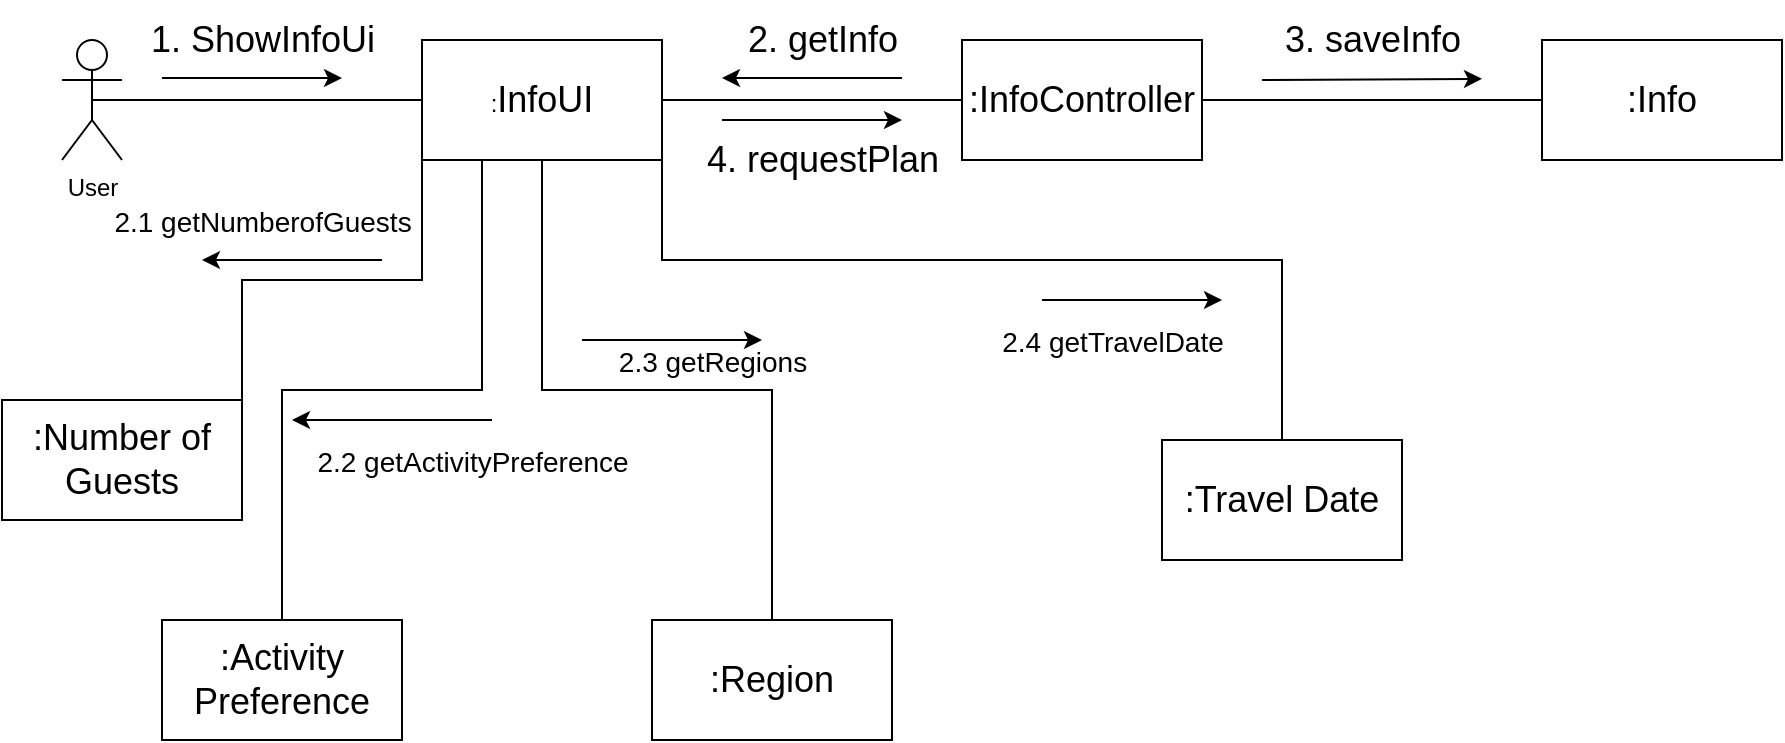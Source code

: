<mxfile version="20.8.20" type="device" pages="7"><diagram name="Info" id="uCBYTH29GcvUTVMzG5Lf"><mxGraphModel dx="1050" dy="523" grid="1" gridSize="10" guides="1" tooltips="1" connect="1" arrows="0" fold="1" page="1" pageScale="1" pageWidth="1400" pageHeight="850" math="0" shadow="0"><root><mxCell id="DSwkLekBtmDuBfRgSqSZ-0"/><mxCell id="DSwkLekBtmDuBfRgSqSZ-1" parent="DSwkLekBtmDuBfRgSqSZ-0"/><mxCell id="z_YpHuVWiAIRw9Fc7ZFM-0" style="edgeStyle=orthogonalEdgeStyle;rounded=0;orthogonalLoop=1;jettySize=auto;html=1;exitX=0.5;exitY=0.5;exitDx=0;exitDy=0;exitPerimeter=0;endArrow=none;endFill=0;entryX=0;entryY=0.5;entryDx=0;entryDy=0;" edge="1" parent="DSwkLekBtmDuBfRgSqSZ-1" source="z_YpHuVWiAIRw9Fc7ZFM-1" target="z_YpHuVWiAIRw9Fc7ZFM-7"><mxGeometry relative="1" as="geometry"><mxPoint x="200" y="130" as="targetPoint"/></mxGeometry></mxCell><mxCell id="z_YpHuVWiAIRw9Fc7ZFM-1" value="User" style="shape=umlActor;verticalLabelPosition=bottom;verticalAlign=top;html=1;outlineConnect=0;" vertex="1" parent="DSwkLekBtmDuBfRgSqSZ-1"><mxGeometry x="70" y="100" width="30" height="60" as="geometry"/></mxCell><mxCell id="z_YpHuVWiAIRw9Fc7ZFM-2" value="" style="edgeStyle=orthogonalEdgeStyle;rounded=0;orthogonalLoop=1;jettySize=auto;html=1;fontSize=18;endArrow=none;endFill=0;" edge="1" parent="DSwkLekBtmDuBfRgSqSZ-1" source="z_YpHuVWiAIRw9Fc7ZFM-7" target="z_YpHuVWiAIRw9Fc7ZFM-11"><mxGeometry relative="1" as="geometry"/></mxCell><mxCell id="z_YpHuVWiAIRw9Fc7ZFM-3" value="" style="edgeStyle=orthogonalEdgeStyle;rounded=0;orthogonalLoop=1;jettySize=auto;html=1;fontSize=18;endArrow=none;endFill=0;" edge="1" parent="DSwkLekBtmDuBfRgSqSZ-1" source="z_YpHuVWiAIRw9Fc7ZFM-7" target="z_YpHuVWiAIRw9Fc7ZFM-12"><mxGeometry relative="1" as="geometry"/></mxCell><mxCell id="z_YpHuVWiAIRw9Fc7ZFM-4" style="edgeStyle=orthogonalEdgeStyle;rounded=0;orthogonalLoop=1;jettySize=auto;html=1;exitX=0;exitY=1;exitDx=0;exitDy=0;entryX=1;entryY=0;entryDx=0;entryDy=0;fontSize=18;endArrow=none;endFill=0;" edge="1" parent="DSwkLekBtmDuBfRgSqSZ-1" source="z_YpHuVWiAIRw9Fc7ZFM-7" target="z_YpHuVWiAIRw9Fc7ZFM-17"><mxGeometry relative="1" as="geometry"/></mxCell><mxCell id="z_YpHuVWiAIRw9Fc7ZFM-5" style="edgeStyle=orthogonalEdgeStyle;rounded=0;orthogonalLoop=1;jettySize=auto;html=1;exitX=0.25;exitY=1;exitDx=0;exitDy=0;fontSize=18;endArrow=none;endFill=0;entryX=0.5;entryY=0;entryDx=0;entryDy=0;" edge="1" parent="DSwkLekBtmDuBfRgSqSZ-1" source="z_YpHuVWiAIRw9Fc7ZFM-7" target="z_YpHuVWiAIRw9Fc7ZFM-16"><mxGeometry relative="1" as="geometry"><mxPoint x="170" y="360" as="targetPoint"/></mxGeometry></mxCell><mxCell id="z_YpHuVWiAIRw9Fc7ZFM-6" style="edgeStyle=orthogonalEdgeStyle;rounded=0;orthogonalLoop=1;jettySize=auto;html=1;exitX=1;exitY=1;exitDx=0;exitDy=0;fontSize=18;endArrow=none;endFill=0;" edge="1" parent="DSwkLekBtmDuBfRgSqSZ-1" source="z_YpHuVWiAIRw9Fc7ZFM-7" target="z_YpHuVWiAIRw9Fc7ZFM-14"><mxGeometry relative="1" as="geometry"><Array as="points"><mxPoint x="370" y="210"/><mxPoint x="680" y="210"/></Array></mxGeometry></mxCell><mxCell id="z_YpHuVWiAIRw9Fc7ZFM-7" value=":&lt;font style=&quot;font-size: 18px;&quot;&gt;InfoUI&lt;/font&gt;" style="rounded=0;whiteSpace=wrap;html=1;" vertex="1" parent="DSwkLekBtmDuBfRgSqSZ-1"><mxGeometry x="250" y="100" width="120" height="60" as="geometry"/></mxCell><mxCell id="z_YpHuVWiAIRw9Fc7ZFM-8" value="1. ShowInfoUi&lt;br&gt;" style="text;html=1;align=center;verticalAlign=middle;resizable=0;points=[];autosize=1;strokeColor=none;fillColor=none;fontSize=18;" vertex="1" parent="DSwkLekBtmDuBfRgSqSZ-1"><mxGeometry x="100" y="80" width="140" height="40" as="geometry"/></mxCell><mxCell id="z_YpHuVWiAIRw9Fc7ZFM-9" value="" style="endArrow=classic;html=1;rounded=0;fontSize=18;" edge="1" parent="DSwkLekBtmDuBfRgSqSZ-1"><mxGeometry width="50" height="50" relative="1" as="geometry"><mxPoint x="120" y="119" as="sourcePoint"/><mxPoint x="210" y="119" as="targetPoint"/></mxGeometry></mxCell><mxCell id="z_YpHuVWiAIRw9Fc7ZFM-10" value="" style="edgeStyle=orthogonalEdgeStyle;rounded=0;orthogonalLoop=1;jettySize=auto;html=1;fontSize=18;endArrow=none;endFill=0;" edge="1" parent="DSwkLekBtmDuBfRgSqSZ-1" source="z_YpHuVWiAIRw9Fc7ZFM-11" target="z_YpHuVWiAIRw9Fc7ZFM-15"><mxGeometry relative="1" as="geometry"/></mxCell><mxCell id="z_YpHuVWiAIRw9Fc7ZFM-11" value="&lt;font style=&quot;font-size: 18px;&quot;&gt;:InfoController&lt;/font&gt;" style="whiteSpace=wrap;html=1;rounded=0;" vertex="1" parent="DSwkLekBtmDuBfRgSqSZ-1"><mxGeometry x="520" y="100" width="120" height="60" as="geometry"/></mxCell><mxCell id="z_YpHuVWiAIRw9Fc7ZFM-12" value="&lt;font style=&quot;font-size: 18px;&quot;&gt;:Region&lt;/font&gt;" style="whiteSpace=wrap;html=1;rounded=0;" vertex="1" parent="DSwkLekBtmDuBfRgSqSZ-1"><mxGeometry x="365" y="390" width="120" height="60" as="geometry"/></mxCell><mxCell id="z_YpHuVWiAIRw9Fc7ZFM-13" value="3. saveInfo" style="text;html=1;align=center;verticalAlign=middle;resizable=0;points=[];autosize=1;strokeColor=none;fillColor=none;fontSize=18;" vertex="1" parent="DSwkLekBtmDuBfRgSqSZ-1"><mxGeometry x="670" y="80" width="110" height="40" as="geometry"/></mxCell><mxCell id="z_YpHuVWiAIRw9Fc7ZFM-14" value=":Travel Date" style="rounded=0;whiteSpace=wrap;html=1;fontSize=18;" vertex="1" parent="DSwkLekBtmDuBfRgSqSZ-1"><mxGeometry x="620" y="300" width="120" height="60" as="geometry"/></mxCell><mxCell id="z_YpHuVWiAIRw9Fc7ZFM-15" value=":Info" style="rounded=0;whiteSpace=wrap;html=1;fontSize=18;" vertex="1" parent="DSwkLekBtmDuBfRgSqSZ-1"><mxGeometry x="810" y="100" width="120" height="60" as="geometry"/></mxCell><mxCell id="z_YpHuVWiAIRw9Fc7ZFM-16" value=":Activity Preference" style="rounded=0;whiteSpace=wrap;html=1;fontSize=18;" vertex="1" parent="DSwkLekBtmDuBfRgSqSZ-1"><mxGeometry x="120" y="390" width="120" height="60" as="geometry"/></mxCell><mxCell id="z_YpHuVWiAIRw9Fc7ZFM-17" value=":Number of Guests" style="rounded=0;whiteSpace=wrap;html=1;fontSize=18;" vertex="1" parent="DSwkLekBtmDuBfRgSqSZ-1"><mxGeometry x="40" y="280" width="120" height="60" as="geometry"/></mxCell><mxCell id="z_YpHuVWiAIRw9Fc7ZFM-18" value="" style="endArrow=none;html=1;rounded=0;fontSize=18;endFill=0;startArrow=classic;startFill=1;" edge="1" parent="DSwkLekBtmDuBfRgSqSZ-1"><mxGeometry width="50" height="50" relative="1" as="geometry"><mxPoint x="140" y="210" as="sourcePoint"/><mxPoint x="230" y="210" as="targetPoint"/></mxGeometry></mxCell><mxCell id="z_YpHuVWiAIRw9Fc7ZFM-19" value="&lt;font style=&quot;font-size: 14px;&quot;&gt;2.1 getNumberofGuests&lt;/font&gt;" style="text;html=1;align=center;verticalAlign=middle;resizable=0;points=[];autosize=1;strokeColor=none;fillColor=none;fontSize=18;" vertex="1" parent="DSwkLekBtmDuBfRgSqSZ-1"><mxGeometry x="85" y="170" width="170" height="40" as="geometry"/></mxCell><mxCell id="z_YpHuVWiAIRw9Fc7ZFM-20" value="&lt;font style=&quot;font-size: 14px;&quot;&gt;2.2 getActivityPreference&lt;/font&gt;" style="text;html=1;align=center;verticalAlign=middle;resizable=0;points=[];autosize=1;strokeColor=none;fillColor=none;fontSize=18;" vertex="1" parent="DSwkLekBtmDuBfRgSqSZ-1"><mxGeometry x="185" y="290" width="180" height="40" as="geometry"/></mxCell><mxCell id="z_YpHuVWiAIRw9Fc7ZFM-21" value="&lt;font style=&quot;font-size: 14px;&quot;&gt;2.3 getRegions&lt;/font&gt;" style="text;html=1;align=center;verticalAlign=middle;resizable=0;points=[];autosize=1;strokeColor=none;fillColor=none;fontSize=18;" vertex="1" parent="DSwkLekBtmDuBfRgSqSZ-1"><mxGeometry x="335" y="240" width="120" height="40" as="geometry"/></mxCell><mxCell id="z_YpHuVWiAIRw9Fc7ZFM-22" value="" style="endArrow=classic;html=1;rounded=0;fontSize=18;" edge="1" parent="DSwkLekBtmDuBfRgSqSZ-1"><mxGeometry width="50" height="50" relative="1" as="geometry"><mxPoint x="330" y="250" as="sourcePoint"/><mxPoint x="420" y="250" as="targetPoint"/></mxGeometry></mxCell><mxCell id="z_YpHuVWiAIRw9Fc7ZFM-23" value="" style="endArrow=classic;html=1;rounded=0;fontSize=18;" edge="1" parent="DSwkLekBtmDuBfRgSqSZ-1"><mxGeometry width="50" height="50" relative="1" as="geometry"><mxPoint x="285" y="290" as="sourcePoint"/><mxPoint x="185" y="290" as="targetPoint"/></mxGeometry></mxCell><mxCell id="z_YpHuVWiAIRw9Fc7ZFM-24" value="&lt;font style=&quot;font-size: 18px;&quot;&gt;2. getInfo&lt;/font&gt;" style="text;html=1;align=center;verticalAlign=middle;resizable=0;points=[];autosize=1;strokeColor=none;fillColor=none;fontSize=18;" vertex="1" parent="DSwkLekBtmDuBfRgSqSZ-1"><mxGeometry x="400" y="80" width="100" height="40" as="geometry"/></mxCell><mxCell id="z_YpHuVWiAIRw9Fc7ZFM-25" value="" style="endArrow=classic;html=1;rounded=0;fontSize=18;" edge="1" parent="DSwkLekBtmDuBfRgSqSZ-1"><mxGeometry width="50" height="50" relative="1" as="geometry"><mxPoint x="670" y="120" as="sourcePoint"/><mxPoint x="780" y="119.43" as="targetPoint"/></mxGeometry></mxCell><mxCell id="z_YpHuVWiAIRw9Fc7ZFM-26" value="&lt;font style=&quot;font-size: 14px;&quot;&gt;2.4 getTravelDate&lt;/font&gt;" style="text;html=1;align=center;verticalAlign=middle;resizable=0;points=[];autosize=1;strokeColor=none;fillColor=none;fontSize=18;" vertex="1" parent="DSwkLekBtmDuBfRgSqSZ-1"><mxGeometry x="530" y="230" width="130" height="40" as="geometry"/></mxCell><mxCell id="z_YpHuVWiAIRw9Fc7ZFM-27" value="" style="endArrow=classic;html=1;rounded=0;fontSize=18;" edge="1" parent="DSwkLekBtmDuBfRgSqSZ-1"><mxGeometry width="50" height="50" relative="1" as="geometry"><mxPoint x="560" y="230" as="sourcePoint"/><mxPoint x="650" y="230" as="targetPoint"/></mxGeometry></mxCell><mxCell id="z_YpHuVWiAIRw9Fc7ZFM-28" value="" style="endArrow=none;html=1;rounded=0;fontSize=18;endFill=0;startArrow=classic;startFill=1;" edge="1" parent="DSwkLekBtmDuBfRgSqSZ-1"><mxGeometry width="50" height="50" relative="1" as="geometry"><mxPoint x="400" y="119" as="sourcePoint"/><mxPoint x="490" y="119" as="targetPoint"/></mxGeometry></mxCell><mxCell id="z_YpHuVWiAIRw9Fc7ZFM-29" value="4. requestPlan" style="text;html=1;align=center;verticalAlign=middle;resizable=0;points=[];autosize=1;strokeColor=none;fillColor=none;fontSize=18;" vertex="1" parent="DSwkLekBtmDuBfRgSqSZ-1"><mxGeometry x="380" y="140" width="140" height="40" as="geometry"/></mxCell><mxCell id="z_YpHuVWiAIRw9Fc7ZFM-30" value="" style="endArrow=classic;html=1;rounded=0;fontSize=18;" edge="1" parent="DSwkLekBtmDuBfRgSqSZ-1"><mxGeometry width="50" height="50" relative="1" as="geometry"><mxPoint x="400" y="140" as="sourcePoint"/><mxPoint x="490" y="140" as="targetPoint"/></mxGeometry></mxCell></root></mxGraphModel></diagram><diagram name="Explore" id="lyBbHVN3wWI-h6m-aMDo"><mxGraphModel dx="1050" dy="1373" grid="1" gridSize="10" guides="1" tooltips="1" connect="1" arrows="0" fold="1" page="1" pageScale="1" pageWidth="1400" pageHeight="850" math="0" shadow="0"><root><mxCell id="YVSXf_tijS3dVxtD0yeE-0"/><mxCell id="YVSXf_tijS3dVxtD0yeE-1" parent="YVSXf_tijS3dVxtD0yeE-0"/><mxCell id="YVSXf_tijS3dVxtD0yeE-2" style="edgeStyle=orthogonalEdgeStyle;rounded=0;orthogonalLoop=1;jettySize=auto;html=1;exitX=0.5;exitY=0.5;exitDx=0;exitDy=0;exitPerimeter=0;endArrow=none;endFill=0;entryX=0;entryY=0.5;entryDx=0;entryDy=0;" parent="YVSXf_tijS3dVxtD0yeE-1" source="YVSXf_tijS3dVxtD0yeE-3" target="YVSXf_tijS3dVxtD0yeE-9" edge="1"><mxGeometry relative="1" as="geometry"><mxPoint x="200" y="130" as="targetPoint"/></mxGeometry></mxCell><mxCell id="YVSXf_tijS3dVxtD0yeE-3" value="User" style="shape=umlActor;verticalLabelPosition=bottom;verticalAlign=top;html=1;outlineConnect=0;" parent="YVSXf_tijS3dVxtD0yeE-1" vertex="1"><mxGeometry x="40" y="100" width="30" height="60" as="geometry"/></mxCell><mxCell id="YVSXf_tijS3dVxtD0yeE-4" value="" style="edgeStyle=orthogonalEdgeStyle;rounded=0;orthogonalLoop=1;jettySize=auto;html=1;fontSize=18;endArrow=none;endFill=0;" parent="YVSXf_tijS3dVxtD0yeE-1" source="YVSXf_tijS3dVxtD0yeE-9" target="YVSXf_tijS3dVxtD0yeE-13" edge="1"><mxGeometry relative="1" as="geometry"/></mxCell><mxCell id="YVSXf_tijS3dVxtD0yeE-9" value=":&lt;span style=&quot;font-size: 18px;&quot;&gt;ExploreUI&lt;/span&gt;" style="rounded=0;whiteSpace=wrap;html=1;" parent="YVSXf_tijS3dVxtD0yeE-1" vertex="1"><mxGeometry x="290" y="100" width="120" height="60" as="geometry"/></mxCell><mxCell id="YVSXf_tijS3dVxtD0yeE-10" value="1. showExploreUI&lt;br&gt;3. showTourEvents&lt;br&gt;4.1 showAddTourEvent&lt;br&gt;4.2 showRemoveTourEvent&lt;br&gt;5. showConflict&lt;br&gt;5.1 showResolveConflict" style="text;html=1;align=left;verticalAlign=middle;resizable=0;points=[];autosize=1;strokeColor=none;fillColor=none;fontSize=18;" parent="YVSXf_tijS3dVxtD0yeE-1" vertex="1"><mxGeometry x="80" y="-30" width="240" height="140" as="geometry"/></mxCell><mxCell id="YVSXf_tijS3dVxtD0yeE-11" value="" style="endArrow=classic;html=1;rounded=0;fontSize=18;" parent="YVSXf_tijS3dVxtD0yeE-1" edge="1"><mxGeometry width="50" height="50" relative="1" as="geometry"><mxPoint x="120" y="119" as="sourcePoint"/><mxPoint x="240" y="119" as="targetPoint"/></mxGeometry></mxCell><mxCell id="0QFR1KGuMWfKr3JniqEL-2" style="edgeStyle=orthogonalEdgeStyle;rounded=0;orthogonalLoop=1;jettySize=auto;html=1;exitX=0.5;exitY=1;exitDx=0;exitDy=0;entryX=0.5;entryY=0;entryDx=0;entryDy=0;fontSize=18;startArrow=none;startFill=0;endArrow=none;endFill=0;" parent="YVSXf_tijS3dVxtD0yeE-1" source="YVSXf_tijS3dVxtD0yeE-13" target="YVSXf_tijS3dVxtD0yeE-20" edge="1"><mxGeometry relative="1" as="geometry"/></mxCell><mxCell id="vzMZaEP7K0VZYgqlsT4w-1" style="edgeStyle=orthogonalEdgeStyle;rounded=0;orthogonalLoop=1;jettySize=auto;html=1;exitX=1;exitY=0.5;exitDx=0;exitDy=0;entryX=0;entryY=0.5;entryDx=0;entryDy=0;fontSize=18;startArrow=none;startFill=0;endArrow=none;endFill=0;" parent="YVSXf_tijS3dVxtD0yeE-1" source="YVSXf_tijS3dVxtD0yeE-13" target="vzMZaEP7K0VZYgqlsT4w-0" edge="1"><mxGeometry relative="1" as="geometry"/></mxCell><mxCell id="YVSXf_tijS3dVxtD0yeE-13" value="&lt;font style=&quot;font-size: 18px;&quot;&gt;:PlanController&lt;/font&gt;" style="whiteSpace=wrap;html=1;rounded=0;" parent="YVSXf_tijS3dVxtD0yeE-1" vertex="1"><mxGeometry x="590" y="100" width="120" height="60" as="geometry"/></mxCell><mxCell id="YVSXf_tijS3dVxtD0yeE-15" value="2. getTourEvents&lt;br&gt;4.1.1 addTourEvent&lt;br&gt;4.2.1 removeTourEvent&lt;br&gt;6. resolveConflict" style="text;html=1;align=left;verticalAlign=middle;resizable=0;points=[];autosize=1;strokeColor=none;fillColor=none;fontSize=18;" parent="YVSXf_tijS3dVxtD0yeE-1" vertex="1"><mxGeometry x="420" y="10" width="210" height="100" as="geometry"/></mxCell><mxCell id="YVSXf_tijS3dVxtD0yeE-16" value="" style="endArrow=classic;html=1;rounded=0;fontSize=18;" parent="YVSXf_tijS3dVxtD0yeE-1" edge="1"><mxGeometry width="50" height="50" relative="1" as="geometry"><mxPoint x="430" y="119.31" as="sourcePoint"/><mxPoint x="550" y="120" as="targetPoint"/></mxGeometry></mxCell><mxCell id="YVSXf_tijS3dVxtD0yeE-20" value=":Plan" style="rounded=0;whiteSpace=wrap;html=1;fontSize=18;" parent="YVSXf_tijS3dVxtD0yeE-1" vertex="1"><mxGeometry x="590" y="310" width="120" height="60" as="geometry"/></mxCell><mxCell id="0QFR1KGuMWfKr3JniqEL-3" value="" style="endArrow=classic;html=1;rounded=0;fontSize=18;" parent="YVSXf_tijS3dVxtD0yeE-1" edge="1"><mxGeometry width="50" height="50" relative="1" as="geometry"><mxPoint x="630" y="180" as="sourcePoint"/><mxPoint x="630" y="290" as="targetPoint"/></mxGeometry></mxCell><mxCell id="0QFR1KGuMWfKr3JniqEL-4" value="2.1 getCurrentPlan" style="text;html=1;align=center;verticalAlign=middle;resizable=0;points=[];autosize=1;strokeColor=none;fillColor=none;fontSize=18;" parent="YVSXf_tijS3dVxtD0yeE-1" vertex="1"><mxGeometry x="440" y="200" width="170" height="40" as="geometry"/></mxCell><mxCell id="vzMZaEP7K0VZYgqlsT4w-0" value="&lt;font style=&quot;font-size: 18px;&quot;&gt;:RoutePlanner&lt;/font&gt;" style="whiteSpace=wrap;html=1;rounded=0;" parent="YVSXf_tijS3dVxtD0yeE-1" vertex="1"><mxGeometry x="930" y="100" width="120" height="60" as="geometry"/></mxCell><mxCell id="vzMZaEP7K0VZYgqlsT4w-2" value="" style="endArrow=classic;html=1;rounded=0;fontSize=18;" parent="YVSXf_tijS3dVxtD0yeE-1" edge="1"><mxGeometry width="50" height="50" relative="1" as="geometry"><mxPoint x="760" y="120" as="sourcePoint"/><mxPoint x="880" y="120.69" as="targetPoint"/></mxGeometry></mxCell><mxCell id="vzMZaEP7K0VZYgqlsT4w-3" value="&lt;span style=&quot;color: rgb(0, 0, 0); font-family: Helvetica; font-size: 18px; font-style: normal; font-variant-ligatures: normal; font-variant-caps: normal; font-weight: 400; letter-spacing: normal; orphans: 2; text-align: left; text-indent: 0px; text-transform: none; widows: 2; word-spacing: 0px; -webkit-text-stroke-width: 0px; background-color: rgb(251, 251, 251); text-decoration-thickness: initial; text-decoration-style: initial; text-decoration-color: initial; float: none; display: inline !important;&quot;&gt;7. updatePlan&lt;/span&gt;" style="text;whiteSpace=wrap;html=1;fontSize=18;" parent="YVSXf_tijS3dVxtD0yeE-1" vertex="1"><mxGeometry x="760" y="80" width="140" height="50" as="geometry"/></mxCell></root></mxGraphModel></diagram><diagram name="Modify" id="Vdd4QKKgaAYmy2cCQx3t"><mxGraphModel dx="1050" dy="1373" grid="1" gridSize="10" guides="1" tooltips="1" connect="1" arrows="0" fold="1" page="1" pageScale="1" pageWidth="1400" pageHeight="850" math="0" shadow="0"><root><mxCell id="NrPXN_iK3vFnUbMWw7zM-0"/><mxCell id="NrPXN_iK3vFnUbMWw7zM-1" parent="NrPXN_iK3vFnUbMWw7zM-0"/><mxCell id="NrPXN_iK3vFnUbMWw7zM-2" style="edgeStyle=orthogonalEdgeStyle;rounded=0;orthogonalLoop=1;jettySize=auto;html=1;exitX=0.5;exitY=0.5;exitDx=0;exitDy=0;exitPerimeter=0;endArrow=none;endFill=0;entryX=0;entryY=0.5;entryDx=0;entryDy=0;" parent="NrPXN_iK3vFnUbMWw7zM-1" source="NrPXN_iK3vFnUbMWw7zM-3" target="NrPXN_iK3vFnUbMWw7zM-5" edge="1"><mxGeometry relative="1" as="geometry"><mxPoint x="200" y="130" as="targetPoint"/></mxGeometry></mxCell><mxCell id="NrPXN_iK3vFnUbMWw7zM-3" value="User" style="shape=umlActor;verticalLabelPosition=bottom;verticalAlign=top;html=1;outlineConnect=0;" parent="NrPXN_iK3vFnUbMWw7zM-1" vertex="1"><mxGeometry x="40" y="100" width="30" height="60" as="geometry"/></mxCell><mxCell id="NrPXN_iK3vFnUbMWw7zM-4" value="" style="edgeStyle=orthogonalEdgeStyle;rounded=0;orthogonalLoop=1;jettySize=auto;html=1;fontSize=18;endArrow=none;endFill=0;" parent="NrPXN_iK3vFnUbMWw7zM-1" source="NrPXN_iK3vFnUbMWw7zM-5" target="NrPXN_iK3vFnUbMWw7zM-9" edge="1"><mxGeometry relative="1" as="geometry"/></mxCell><mxCell id="NrPXN_iK3vFnUbMWw7zM-5" value=":&lt;span style=&quot;font-size: 18px;&quot;&gt;EditRegionUI&lt;/span&gt;" style="rounded=0;whiteSpace=wrap;html=1;" parent="NrPXN_iK3vFnUbMWw7zM-1" vertex="1"><mxGeometry x="290" y="100" width="120" height="60" as="geometry"/></mxCell><mxCell id="NrPXN_iK3vFnUbMWw7zM-6" value="1. showEditRegionUI&lt;br&gt;3.1 showAddRegion&lt;br&gt;3.2 showRemoveRegion&lt;br&gt;4. showConflict&lt;br&gt;4.1 showResolveConflict" style="text;html=1;align=left;verticalAlign=middle;resizable=0;points=[];autosize=1;strokeColor=none;fillColor=none;fontSize=18;" parent="NrPXN_iK3vFnUbMWw7zM-1" vertex="1"><mxGeometry x="90" y="-10" width="220" height="120" as="geometry"/></mxCell><mxCell id="NrPXN_iK3vFnUbMWw7zM-7" value="" style="endArrow=classic;html=1;rounded=0;fontSize=18;" parent="NrPXN_iK3vFnUbMWw7zM-1" edge="1"><mxGeometry width="50" height="50" relative="1" as="geometry"><mxPoint x="120" y="119" as="sourcePoint"/><mxPoint x="240" y="119" as="targetPoint"/></mxGeometry></mxCell><mxCell id="NrPXN_iK3vFnUbMWw7zM-8" style="edgeStyle=orthogonalEdgeStyle;rounded=0;orthogonalLoop=1;jettySize=auto;html=1;exitX=0.5;exitY=1;exitDx=0;exitDy=0;entryX=0.5;entryY=0;entryDx=0;entryDy=0;fontSize=18;startArrow=none;startFill=0;endArrow=none;endFill=0;" parent="NrPXN_iK3vFnUbMWw7zM-1" source="NrPXN_iK3vFnUbMWw7zM-9" target="NrPXN_iK3vFnUbMWw7zM-12" edge="1"><mxGeometry relative="1" as="geometry"/></mxCell><mxCell id="d9i0yQBmjXyPh_nGK4bx-2" style="edgeStyle=orthogonalEdgeStyle;rounded=0;orthogonalLoop=1;jettySize=auto;html=1;exitX=1;exitY=0.5;exitDx=0;exitDy=0;entryX=0;entryY=0.5;entryDx=0;entryDy=0;fontSize=18;startArrow=none;startFill=0;endArrow=none;endFill=0;" parent="NrPXN_iK3vFnUbMWw7zM-1" source="NrPXN_iK3vFnUbMWw7zM-9" target="d9i0yQBmjXyPh_nGK4bx-1" edge="1"><mxGeometry relative="1" as="geometry"/></mxCell><mxCell id="NrPXN_iK3vFnUbMWw7zM-9" value="&lt;font style=&quot;font-size: 18px;&quot;&gt;:PlanController&lt;/font&gt;" style="whiteSpace=wrap;html=1;rounded=0;" parent="NrPXN_iK3vFnUbMWw7zM-1" vertex="1"><mxGeometry x="590" y="100" width="120" height="60" as="geometry"/></mxCell><mxCell id="NrPXN_iK3vFnUbMWw7zM-10" value="2. getCurrentRegions&lt;br&gt;3.1.1 addRegion&lt;br&gt;3.2.1 removeRegion&lt;br&gt;5. resolveConflict&lt;br&gt;" style="text;html=1;align=left;verticalAlign=middle;resizable=0;points=[];autosize=1;strokeColor=none;fillColor=none;fontSize=18;" parent="NrPXN_iK3vFnUbMWw7zM-1" vertex="1"><mxGeometry x="420" y="10" width="190" height="100" as="geometry"/></mxCell><mxCell id="NrPXN_iK3vFnUbMWw7zM-11" value="" style="endArrow=classic;html=1;rounded=0;fontSize=18;" parent="NrPXN_iK3vFnUbMWw7zM-1" edge="1"><mxGeometry width="50" height="50" relative="1" as="geometry"><mxPoint x="430" y="119.31" as="sourcePoint"/><mxPoint x="550" y="120" as="targetPoint"/></mxGeometry></mxCell><mxCell id="NrPXN_iK3vFnUbMWw7zM-12" value=":Plan" style="rounded=0;whiteSpace=wrap;html=1;fontSize=18;" parent="NrPXN_iK3vFnUbMWw7zM-1" vertex="1"><mxGeometry x="590" y="310" width="120" height="60" as="geometry"/></mxCell><mxCell id="NrPXN_iK3vFnUbMWw7zM-13" value="" style="endArrow=classic;html=1;rounded=0;fontSize=18;" parent="NrPXN_iK3vFnUbMWw7zM-1" edge="1"><mxGeometry width="50" height="50" relative="1" as="geometry"><mxPoint x="630" y="180" as="sourcePoint"/><mxPoint x="630" y="290" as="targetPoint"/></mxGeometry></mxCell><mxCell id="NrPXN_iK3vFnUbMWw7zM-14" value="2.1 getCurrentRegions" style="text;html=1;align=center;verticalAlign=middle;resizable=0;points=[];autosize=1;strokeColor=none;fillColor=none;fontSize=18;" parent="NrPXN_iK3vFnUbMWw7zM-1" vertex="1"><mxGeometry x="425" y="200" width="200" height="40" as="geometry"/></mxCell><mxCell id="d9i0yQBmjXyPh_nGK4bx-0" value="&lt;span style=&quot;color: rgb(0, 0, 0); font-family: Helvetica; font-size: 18px; font-style: normal; font-variant-ligatures: normal; font-variant-caps: normal; font-weight: 400; letter-spacing: normal; orphans: 2; text-align: left; text-indent: 0px; text-transform: none; widows: 2; word-spacing: 0px; -webkit-text-stroke-width: 0px; background-color: rgb(251, 251, 251); text-decoration-thickness: initial; text-decoration-style: initial; text-decoration-color: initial; float: none; display: inline !important;&quot;&gt;6. updatePlan&lt;/span&gt;" style="text;whiteSpace=wrap;html=1;fontSize=18;" parent="NrPXN_iK3vFnUbMWw7zM-1" vertex="1"><mxGeometry x="740" y="80" width="140" height="50" as="geometry"/></mxCell><mxCell id="d9i0yQBmjXyPh_nGK4bx-1" value="&lt;font style=&quot;font-size: 18px;&quot;&gt;:RoutePlanner&lt;/font&gt;" style="whiteSpace=wrap;html=1;rounded=0;" parent="NrPXN_iK3vFnUbMWw7zM-1" vertex="1"><mxGeometry x="890" y="100" width="120" height="60" as="geometry"/></mxCell><mxCell id="d9i0yQBmjXyPh_nGK4bx-3" value="" style="endArrow=classic;html=1;rounded=0;fontSize=18;" parent="NrPXN_iK3vFnUbMWw7zM-1" edge="1"><mxGeometry width="50" height="50" relative="1" as="geometry"><mxPoint x="740" y="120" as="sourcePoint"/><mxPoint x="860" y="120.69" as="targetPoint"/></mxGeometry></mxCell></root></mxGraphModel></diagram><diagram name="make_plan" id="9l_o-o1d4ezCWG50H8qd"><mxGraphModel dx="1050" dy="523" grid="1" gridSize="10" guides="1" tooltips="1" connect="1" arrows="0" fold="1" page="1" pageScale="1" pageWidth="1400" pageHeight="850" math="0" shadow="0"><root><mxCell id="icu_hHVK7Vlwi8wnTv1J-0"/><mxCell id="icu_hHVK7Vlwi8wnTv1J-1" parent="icu_hHVK7Vlwi8wnTv1J-0"/><mxCell id="icu_hHVK7Vlwi8wnTv1J-2" style="edgeStyle=orthogonalEdgeStyle;rounded=0;orthogonalLoop=1;jettySize=auto;html=1;exitX=0.5;exitY=0.5;exitDx=0;exitDy=0;exitPerimeter=0;endArrow=none;endFill=0;entryX=0;entryY=0.5;entryDx=0;entryDy=0;" parent="icu_hHVK7Vlwi8wnTv1J-1" source="icu_hHVK7Vlwi8wnTv1J-3" target="icu_hHVK7Vlwi8wnTv1J-5" edge="1"><mxGeometry relative="1" as="geometry"><mxPoint x="200" y="130" as="targetPoint"/></mxGeometry></mxCell><mxCell id="icu_hHVK7Vlwi8wnTv1J-3" value="Planner&lt;br&gt;" style="shape=umlActor;verticalLabelPosition=bottom;verticalAlign=top;html=1;outlineConnect=0;" parent="icu_hHVK7Vlwi8wnTv1J-1" vertex="1"><mxGeometry x="40" y="100" width="30" height="60" as="geometry"/></mxCell><mxCell id="icu_hHVK7Vlwi8wnTv1J-4" value="" style="edgeStyle=orthogonalEdgeStyle;rounded=0;orthogonalLoop=1;jettySize=auto;html=1;fontSize=18;endArrow=none;endFill=0;" parent="icu_hHVK7Vlwi8wnTv1J-1" source="icu_hHVK7Vlwi8wnTv1J-5" target="icu_hHVK7Vlwi8wnTv1J-9" edge="1"><mxGeometry relative="1" as="geometry"/></mxCell><mxCell id="RjJZm56I3mvzJS7b2vPf-1" style="edgeStyle=orthogonalEdgeStyle;rounded=0;orthogonalLoop=1;jettySize=auto;html=1;exitX=1;exitY=0.5;exitDx=0;exitDy=0;entryX=0;entryY=0.5;entryDx=0;entryDy=0;fontSize=18;startArrow=none;startFill=0;endArrow=none;endFill=0;" parent="icu_hHVK7Vlwi8wnTv1J-1" source="icu_hHVK7Vlwi8wnTv1J-5" target="RjJZm56I3mvzJS7b2vPf-0" edge="1"><mxGeometry relative="1" as="geometry"/></mxCell><mxCell id="icu_hHVK7Vlwi8wnTv1J-5" value="&lt;font size=&quot;3&quot;&gt;: Planner&lt;br&gt;Controller&lt;/font&gt;" style="rounded=0;whiteSpace=wrap;html=1;" parent="icu_hHVK7Vlwi8wnTv1J-1" vertex="1"><mxGeometry x="230" y="100" width="120" height="60" as="geometry"/></mxCell><mxCell id="icu_hHVK7Vlwi8wnTv1J-7" value="" style="endArrow=classic;html=1;rounded=0;fontSize=18;" parent="icu_hHVK7Vlwi8wnTv1J-1" edge="1"><mxGeometry width="50" height="50" relative="1" as="geometry"><mxPoint x="90" y="119.43" as="sourcePoint"/><mxPoint x="210" y="119.43" as="targetPoint"/></mxGeometry></mxCell><mxCell id="icu_hHVK7Vlwi8wnTv1J-8" style="edgeStyle=orthogonalEdgeStyle;rounded=0;orthogonalLoop=1;jettySize=auto;html=1;exitX=0.079;exitY=1.043;exitDx=0;exitDy=0;entryX=0.5;entryY=0;entryDx=0;entryDy=0;fontSize=18;startArrow=none;startFill=0;endArrow=none;endFill=0;exitPerimeter=0;" parent="icu_hHVK7Vlwi8wnTv1J-1" source="icu_hHVK7Vlwi8wnTv1J-9" target="icu_hHVK7Vlwi8wnTv1J-12" edge="1"><mxGeometry relative="1" as="geometry"><Array as="points"><mxPoint x="239" y="310"/><mxPoint x="240" y="337"/><mxPoint x="110" y="337"/></Array></mxGeometry></mxCell><mxCell id="HcX0I3N9WSi2Bcut9q70-3" style="edgeStyle=orthogonalEdgeStyle;rounded=0;orthogonalLoop=1;jettySize=auto;html=1;exitX=0.25;exitY=1;exitDx=0;exitDy=0;entryX=0.419;entryY=0.083;entryDx=0;entryDy=0;entryPerimeter=0;fontSize=18;startArrow=none;startFill=0;endArrow=none;endFill=0;" parent="icu_hHVK7Vlwi8wnTv1J-1" source="icu_hHVK7Vlwi8wnTv1J-9" target="HcX0I3N9WSi2Bcut9q70-2" edge="1"><mxGeometry relative="1" as="geometry"><Array as="points"><mxPoint x="260" y="370"/></Array></mxGeometry></mxCell><mxCell id="HcX0I3N9WSi2Bcut9q70-9" style="edgeStyle=orthogonalEdgeStyle;rounded=0;orthogonalLoop=1;jettySize=auto;html=1;exitX=0.75;exitY=1;exitDx=0;exitDy=0;entryX=0.5;entryY=0;entryDx=0;entryDy=0;fontSize=18;startArrow=none;startFill=0;endArrow=none;endFill=0;" parent="icu_hHVK7Vlwi8wnTv1J-1" source="icu_hHVK7Vlwi8wnTv1J-9" target="HcX0I3N9WSi2Bcut9q70-8" edge="1"><mxGeometry relative="1" as="geometry"/></mxCell><mxCell id="icu_hHVK7Vlwi8wnTv1J-9" value="&lt;font style=&quot;font-size: 18px;&quot;&gt;:Route Planner&lt;/font&gt;" style="whiteSpace=wrap;html=1;rounded=0;" parent="icu_hHVK7Vlwi8wnTv1J-1" vertex="1"><mxGeometry x="230" y="250" width="120" height="60" as="geometry"/></mxCell><mxCell id="icu_hHVK7Vlwi8wnTv1J-11" value="" style="endArrow=classic;html=1;rounded=0;fontSize=18;" parent="icu_hHVK7Vlwi8wnTv1J-1" edge="1"><mxGeometry width="50" height="50" relative="1" as="geometry"><mxPoint x="270" y="170" as="sourcePoint"/><mxPoint x="270" y="240" as="targetPoint"/></mxGeometry></mxCell><mxCell id="icu_hHVK7Vlwi8wnTv1J-12" value=":Region" style="rounded=0;whiteSpace=wrap;html=1;fontSize=18;" parent="icu_hHVK7Vlwi8wnTv1J-1" vertex="1"><mxGeometry x="50" y="425" width="120" height="60" as="geometry"/></mxCell><mxCell id="icu_hHVK7Vlwi8wnTv1J-13" value="" style="endArrow=classic;html=1;rounded=0;fontSize=18;" parent="icu_hHVK7Vlwi8wnTv1J-1" edge="1"><mxGeometry width="50" height="50" relative="1" as="geometry"><mxPoint x="220" y="325" as="sourcePoint"/><mxPoint x="150" y="325" as="targetPoint"/></mxGeometry></mxCell><mxCell id="HcX0I3N9WSi2Bcut9q70-0" value="1. getInfo" style="text;html=1;align=center;verticalAlign=middle;resizable=0;points=[];autosize=1;strokeColor=none;fillColor=none;fontSize=18;" parent="icu_hHVK7Vlwi8wnTv1J-1" vertex="1"><mxGeometry x="100" y="80" width="100" height="40" as="geometry"/></mxCell><mxCell id="HcX0I3N9WSi2Bcut9q70-2" value=":Route" style="rounded=0;whiteSpace=wrap;html=1;fontSize=18;" parent="icu_hHVK7Vlwi8wnTv1J-1" vertex="1"><mxGeometry x="210" y="425" width="120" height="60" as="geometry"/></mxCell><mxCell id="HcX0I3N9WSi2Bcut9q70-4" value="2. getBestPlan" style="text;html=1;align=center;verticalAlign=middle;resizable=0;points=[];autosize=1;strokeColor=none;fillColor=none;fontSize=18;" parent="icu_hHVK7Vlwi8wnTv1J-1" vertex="1"><mxGeometry x="130" y="190" width="140" height="40" as="geometry"/></mxCell><mxCell id="HcX0I3N9WSi2Bcut9q70-5" value="2.1 getRegions" style="text;html=1;align=center;verticalAlign=middle;resizable=0;points=[];autosize=1;strokeColor=none;fillColor=none;fontSize=18;" parent="icu_hHVK7Vlwi8wnTv1J-1" vertex="1"><mxGeometry x="80" y="280" width="140" height="40" as="geometry"/></mxCell><mxCell id="HcX0I3N9WSi2Bcut9q70-6" value="2.2 getRoute" style="text;html=1;align=center;verticalAlign=middle;resizable=0;points=[];autosize=1;strokeColor=none;fillColor=none;fontSize=18;" parent="icu_hHVK7Vlwi8wnTv1J-1" vertex="1"><mxGeometry x="270" y="370" width="130" height="40" as="geometry"/></mxCell><mxCell id="HcX0I3N9WSi2Bcut9q70-7" value="" style="endArrow=classic;html=1;rounded=0;fontSize=18;" parent="icu_hHVK7Vlwi8wnTv1J-1" edge="1"><mxGeometry width="50" height="50" relative="1" as="geometry"><mxPoint x="269.71" y="325" as="sourcePoint"/><mxPoint x="270" y="410" as="targetPoint"/></mxGeometry></mxCell><mxCell id="RjJZm56I3mvzJS7b2vPf-8" style="edgeStyle=orthogonalEdgeStyle;rounded=0;orthogonalLoop=1;jettySize=auto;html=1;exitX=0;exitY=1;exitDx=0;exitDy=0;fontSize=18;startArrow=none;startFill=0;endArrow=none;endFill=0;" parent="icu_hHVK7Vlwi8wnTv1J-1" source="HcX0I3N9WSi2Bcut9q70-8" target="RjJZm56I3mvzJS7b2vPf-3" edge="1"><mxGeometry relative="1" as="geometry"><Array as="points"><mxPoint x="445" y="510"/><mxPoint x="110" y="510"/></Array></mxGeometry></mxCell><mxCell id="RjJZm56I3mvzJS7b2vPf-9" style="edgeStyle=orthogonalEdgeStyle;rounded=0;orthogonalLoop=1;jettySize=auto;html=1;exitX=0.25;exitY=1;exitDx=0;exitDy=0;fontSize=18;startArrow=none;startFill=0;endArrow=none;endFill=0;" parent="icu_hHVK7Vlwi8wnTv1J-1" source="HcX0I3N9WSi2Bcut9q70-8" target="RjJZm56I3mvzJS7b2vPf-4" edge="1"><mxGeometry relative="1" as="geometry"/></mxCell><mxCell id="RjJZm56I3mvzJS7b2vPf-10" style="edgeStyle=orthogonalEdgeStyle;rounded=0;orthogonalLoop=1;jettySize=auto;html=1;exitX=0.5;exitY=1;exitDx=0;exitDy=0;fontSize=18;startArrow=none;startFill=0;endArrow=none;endFill=0;" parent="icu_hHVK7Vlwi8wnTv1J-1" source="HcX0I3N9WSi2Bcut9q70-8" target="RjJZm56I3mvzJS7b2vPf-5" edge="1"><mxGeometry relative="1" as="geometry"/></mxCell><mxCell id="RjJZm56I3mvzJS7b2vPf-11" style="edgeStyle=orthogonalEdgeStyle;rounded=0;orthogonalLoop=1;jettySize=auto;html=1;exitX=0.75;exitY=1;exitDx=0;exitDy=0;entryX=0.543;entryY=-0.005;entryDx=0;entryDy=0;entryPerimeter=0;fontSize=18;startArrow=none;startFill=0;endArrow=none;endFill=0;" parent="icu_hHVK7Vlwi8wnTv1J-1" source="HcX0I3N9WSi2Bcut9q70-8" target="RjJZm56I3mvzJS7b2vPf-6" edge="1"><mxGeometry relative="1" as="geometry"/></mxCell><mxCell id="RjJZm56I3mvzJS7b2vPf-12" style="edgeStyle=orthogonalEdgeStyle;rounded=0;orthogonalLoop=1;jettySize=auto;html=1;exitX=1;exitY=1;exitDx=0;exitDy=0;entryX=0.573;entryY=0.007;entryDx=0;entryDy=0;entryPerimeter=0;fontSize=18;startArrow=none;startFill=0;endArrow=none;endFill=0;" parent="icu_hHVK7Vlwi8wnTv1J-1" source="HcX0I3N9WSi2Bcut9q70-8" target="RjJZm56I3mvzJS7b2vPf-7" edge="1"><mxGeometry relative="1" as="geometry"><Array as="points"><mxPoint x="565" y="470"/><mxPoint x="990" y="470"/><mxPoint x="990" y="600"/></Array></mxGeometry></mxCell><mxCell id="HcX0I3N9WSi2Bcut9q70-8" value=":Contains" style="rounded=0;whiteSpace=wrap;html=1;fontSize=18;" parent="icu_hHVK7Vlwi8wnTv1J-1" vertex="1"><mxGeometry x="445" y="425" width="120" height="60" as="geometry"/></mxCell><mxCell id="HcX0I3N9WSi2Bcut9q70-10" value="2.3 getTourEvents" style="text;html=1;align=center;verticalAlign=middle;resizable=0;points=[];autosize=1;strokeColor=none;fillColor=none;fontSize=18;" parent="icu_hHVK7Vlwi8wnTv1J-1" vertex="1"><mxGeometry x="320" y="310" width="170" height="40" as="geometry"/></mxCell><mxCell id="HcX0I3N9WSi2Bcut9q70-11" value="" style="endArrow=classic;html=1;rounded=0;fontSize=18;" parent="icu_hHVK7Vlwi8wnTv1J-1" edge="1"><mxGeometry width="50" height="50" relative="1" as="geometry"><mxPoint x="330" y="350" as="sourcePoint"/><mxPoint x="420" y="350" as="targetPoint"/></mxGeometry></mxCell><mxCell id="RjJZm56I3mvzJS7b2vPf-0" value="&lt;font size=&quot;3&quot;&gt;: Plan&lt;br&gt;&lt;/font&gt;" style="rounded=0;whiteSpace=wrap;html=1;" parent="icu_hHVK7Vlwi8wnTv1J-1" vertex="1"><mxGeometry x="520" y="100" width="120" height="60" as="geometry"/></mxCell><mxCell id="RjJZm56I3mvzJS7b2vPf-2" value="3. savePlan" style="text;html=1;align=center;verticalAlign=middle;resizable=0;points=[];autosize=1;strokeColor=none;fillColor=none;fontSize=18;" parent="icu_hHVK7Vlwi8wnTv1J-1" vertex="1"><mxGeometry x="360" y="80" width="120" height="40" as="geometry"/></mxCell><mxCell id="RjJZm56I3mvzJS7b2vPf-3" value=":Activity" style="rounded=0;whiteSpace=wrap;html=1;fontSize=18;" parent="icu_hHVK7Vlwi8wnTv1J-1" vertex="1"><mxGeometry x="50" y="660" width="120" height="60" as="geometry"/></mxCell><mxCell id="RjJZm56I3mvzJS7b2vPf-4" value=":Residence" style="rounded=0;whiteSpace=wrap;html=1;fontSize=18;" parent="icu_hHVK7Vlwi8wnTv1J-1" vertex="1"><mxGeometry x="230" y="660" width="120" height="60" as="geometry"/></mxCell><mxCell id="RjJZm56I3mvzJS7b2vPf-5" value=":Food_Place" style="rounded=0;whiteSpace=wrap;html=1;fontSize=18;" parent="icu_hHVK7Vlwi8wnTv1J-1" vertex="1"><mxGeometry x="445" y="720" width="120" height="60" as="geometry"/></mxCell><mxCell id="RjJZm56I3mvzJS7b2vPf-6" value=":TouristSpot" style="rounded=0;whiteSpace=wrap;html=1;fontSize=18;" parent="icu_hHVK7Vlwi8wnTv1J-1" vertex="1"><mxGeometry x="740" y="600" width="120" height="60" as="geometry"/></mxCell><mxCell id="RjJZm56I3mvzJS7b2vPf-7" value=":Transport" style="rounded=0;whiteSpace=wrap;html=1;fontSize=18;" parent="icu_hHVK7Vlwi8wnTv1J-1" vertex="1"><mxGeometry x="920" y="600" width="120" height="60" as="geometry"/></mxCell><mxCell id="RjJZm56I3mvzJS7b2vPf-13" value="" style="endArrow=classic;html=1;rounded=0;fontSize=18;" parent="icu_hHVK7Vlwi8wnTv1J-1" edge="1"><mxGeometry width="50" height="50" relative="1" as="geometry"><mxPoint x="220" y="520" as="sourcePoint"/><mxPoint x="120" y="520" as="targetPoint"/></mxGeometry></mxCell><mxCell id="RjJZm56I3mvzJS7b2vPf-14" value="" style="endArrow=classic;html=1;rounded=0;fontSize=18;" parent="icu_hHVK7Vlwi8wnTv1J-1" edge="1"><mxGeometry width="50" height="50" relative="1" as="geometry"><mxPoint x="460" y="590" as="sourcePoint"/><mxPoint x="300" y="590" as="targetPoint"/></mxGeometry></mxCell><mxCell id="RjJZm56I3mvzJS7b2vPf-16" value="" style="endArrow=classic;html=1;rounded=0;fontSize=18;" parent="icu_hHVK7Vlwi8wnTv1J-1" edge="1"><mxGeometry width="50" height="50" relative="1" as="geometry"><mxPoint x="520" y="575" as="sourcePoint"/><mxPoint x="520" y="700" as="targetPoint"/></mxGeometry></mxCell><mxCell id="RjJZm56I3mvzJS7b2vPf-17" value="" style="endArrow=classic;html=1;rounded=0;fontSize=18;" parent="icu_hHVK7Vlwi8wnTv1J-1" edge="1"><mxGeometry width="50" height="50" relative="1" as="geometry"><mxPoint x="585" y="530" as="sourcePoint"/><mxPoint x="700" y="530" as="targetPoint"/></mxGeometry></mxCell><mxCell id="RjJZm56I3mvzJS7b2vPf-18" value="" style="endArrow=classic;html=1;rounded=0;fontSize=18;" parent="icu_hHVK7Vlwi8wnTv1J-1" edge="1"><mxGeometry width="50" height="50" relative="1" as="geometry"><mxPoint x="650" y="454.71" as="sourcePoint"/><mxPoint x="880" y="455" as="targetPoint"/></mxGeometry></mxCell><mxCell id="RjJZm56I3mvzJS7b2vPf-19" value="" style="endArrow=classic;html=1;rounded=0;fontSize=18;" parent="icu_hHVK7Vlwi8wnTv1J-1" edge="1"><mxGeometry width="50" height="50" relative="1" as="geometry"><mxPoint x="370" y="120" as="sourcePoint"/><mxPoint x="490" y="120" as="targetPoint"/></mxGeometry></mxCell><mxCell id="RjJZm56I3mvzJS7b2vPf-20" value="2.3.1*[for all activities]&lt;br&gt;&amp;nbsp;getActivity" style="text;html=1;align=center;verticalAlign=middle;resizable=0;points=[];autosize=1;strokeColor=none;fillColor=none;fontSize=18;" parent="icu_hHVK7Vlwi8wnTv1J-1" vertex="1"><mxGeometry x="100" y="520" width="200" height="60" as="geometry"/></mxCell><mxCell id="RjJZm56I3mvzJS7b2vPf-21" value="2.3.2 *[for all residences]&lt;br&gt;&amp;nbsp;getResidence" style="text;html=1;align=center;verticalAlign=middle;resizable=0;points=[];autosize=1;strokeColor=none;fillColor=none;fontSize=18;" parent="icu_hHVK7Vlwi8wnTv1J-1" vertex="1"><mxGeometry x="280" y="590" width="220" height="60" as="geometry"/></mxCell><mxCell id="RjJZm56I3mvzJS7b2vPf-22" value="2.3.3 *[for all food places]&lt;br&gt;getFoodPlace" style="text;html=1;align=center;verticalAlign=middle;resizable=0;points=[];autosize=1;strokeColor=none;fillColor=none;fontSize=18;" parent="icu_hHVK7Vlwi8wnTv1J-1" vertex="1"><mxGeometry x="510" y="620" width="230" height="60" as="geometry"/></mxCell><mxCell id="RjJZm56I3mvzJS7b2vPf-23" value="2.3.4 *[for all tourist spots] getTouristSpot" style="text;html=1;align=center;verticalAlign=middle;resizable=0;points=[];autosize=1;strokeColor=none;fillColor=none;fontSize=18;" parent="icu_hHVK7Vlwi8wnTv1J-1" vertex="1"><mxGeometry x="540" y="490" width="350" height="40" as="geometry"/></mxCell><mxCell id="RjJZm56I3mvzJS7b2vPf-24" value="2.3.5 *[for all transports] getTransport" style="text;html=1;align=center;verticalAlign=middle;resizable=0;points=[];autosize=1;strokeColor=none;fillColor=none;fontSize=18;" parent="icu_hHVK7Vlwi8wnTv1J-1" vertex="1"><mxGeometry x="640" y="410" width="320" height="40" as="geometry"/></mxCell></root></mxGraphModel></diagram><diagram id="NCMJV-qy5N8YFtNHiktS" name="chekclist"><mxGraphModel dx="1050" dy="523" grid="1" gridSize="10" guides="1" tooltips="1" connect="1" arrows="1" fold="1" page="1" pageScale="1" pageWidth="1400" pageHeight="850" math="0" shadow="0"><root><mxCell id="0"/><mxCell id="1" parent="0"/><mxCell id="NGL8voUCHqFr8uuwjq8i-1" style="edgeStyle=orthogonalEdgeStyle;rounded=0;orthogonalLoop=1;jettySize=auto;html=1;exitX=0.5;exitY=0.5;exitDx=0;exitDy=0;exitPerimeter=0;endArrow=none;endFill=0;entryX=0;entryY=0.5;entryDx=0;entryDy=0;" parent="1" source="NGL8voUCHqFr8uuwjq8i-2" target="NGL8voUCHqFr8uuwjq8i-4" edge="1"><mxGeometry relative="1" as="geometry"><mxPoint x="200" y="130" as="targetPoint"/></mxGeometry></mxCell><mxCell id="CH87nKxfJXB-TbQtWc92-8" style="edgeStyle=orthogonalEdgeStyle;rounded=0;orthogonalLoop=1;jettySize=auto;html=1;exitX=0.5;exitY=0.5;exitDx=0;exitDy=0;exitPerimeter=0;entryX=0;entryY=0.5;entryDx=0;entryDy=0;fontSize=18;startArrow=none;startFill=0;endArrow=none;endFill=0;" parent="1" source="NGL8voUCHqFr8uuwjq8i-2" target="CH87nKxfJXB-TbQtWc92-7" edge="1"><mxGeometry relative="1" as="geometry"/></mxCell><mxCell id="NGL8voUCHqFr8uuwjq8i-2" value="&lt;font style=&quot;font-size: 14px;&quot;&gt;Planner&lt;/font&gt;" style="shape=umlActor;verticalLabelPosition=bottom;verticalAlign=top;html=1;outlineConnect=0;" parent="1" vertex="1"><mxGeometry x="40" y="100" width="30" height="60" as="geometry"/></mxCell><mxCell id="NGL8voUCHqFr8uuwjq8i-3" value="" style="edgeStyle=orthogonalEdgeStyle;rounded=0;orthogonalLoop=1;jettySize=auto;html=1;fontSize=18;endArrow=none;endFill=0;" parent="1" source="NGL8voUCHqFr8uuwjq8i-4" target="NGL8voUCHqFr8uuwjq8i-8" edge="1"><mxGeometry relative="1" as="geometry"/></mxCell><mxCell id="NGL8voUCHqFr8uuwjq8i-4" value="&lt;font style=&quot;font-size: 18px;&quot;&gt;:Checklist&lt;br&gt;Controller&lt;br&gt;&lt;/font&gt;" style="rounded=0;whiteSpace=wrap;html=1;" parent="1" vertex="1"><mxGeometry x="290" y="100" width="120" height="60" as="geometry"/></mxCell><mxCell id="NGL8voUCHqFr8uuwjq8i-6" value="" style="endArrow=classic;html=1;rounded=0;fontSize=18;" parent="1" edge="1"><mxGeometry width="50" height="50" relative="1" as="geometry"><mxPoint x="170" y="120" as="sourcePoint"/><mxPoint x="290" y="120" as="targetPoint"/></mxGeometry></mxCell><mxCell id="NGL8voUCHqFr8uuwjq8i-8" value="&lt;span style=&quot;font-size: 18px;&quot;&gt;:Plan&lt;/span&gt;" style="whiteSpace=wrap;html=1;rounded=0;" parent="1" vertex="1"><mxGeometry x="590" y="100" width="120" height="60" as="geometry"/></mxCell><mxCell id="NGL8voUCHqFr8uuwjq8i-10" value="" style="endArrow=classic;html=1;rounded=0;fontSize=18;" parent="1" edge="1"><mxGeometry width="50" height="50" relative="1" as="geometry"><mxPoint x="430" y="119.31" as="sourcePoint"/><mxPoint x="550" y="120" as="targetPoint"/></mxGeometry></mxCell><mxCell id="CH87nKxfJXB-TbQtWc92-1" value="1. updateProgress&lt;br&gt;" style="text;html=1;align=center;verticalAlign=middle;resizable=0;points=[];autosize=1;strokeColor=none;fillColor=none;fontSize=18;" parent="1" vertex="1"><mxGeometry x="120" y="80" width="170" height="40" as="geometry"/></mxCell><mxCell id="CH87nKxfJXB-TbQtWc92-6" value="1.1 getCurrentPlan" style="text;html=1;align=center;verticalAlign=middle;resizable=0;points=[];autosize=1;strokeColor=none;fillColor=none;fontSize=18;" parent="1" vertex="1"><mxGeometry x="415" y="80" width="170" height="40" as="geometry"/></mxCell><mxCell id="CH87nKxfJXB-TbQtWc92-7" value="&lt;font style=&quot;font-size: 18px;&quot;&gt;:Checklist&lt;br&gt;UI&lt;br&gt;&lt;/font&gt;" style="rounded=0;whiteSpace=wrap;html=1;" parent="1" vertex="1"><mxGeometry x="290" y="270" width="120" height="60" as="geometry"/></mxCell><mxCell id="CH87nKxfJXB-TbQtWc92-9" value="&lt;span style=&quot;color: rgb(0, 0, 0); font-family: Helvetica; font-size: 18px; font-style: normal; font-variant-ligatures: normal; font-variant-caps: normal; font-weight: 400; letter-spacing: normal; orphans: 2; text-align: center; text-indent: 0px; text-transform: none; widows: 2; word-spacing: 0px; -webkit-text-stroke-width: 0px; background-color: rgb(251, 251, 251); text-decoration-thickness: initial; text-decoration-style: initial; text-decoration-color: initial; float: none; display: inline !important;&quot;&gt;2. showChecklistUI&lt;/span&gt;&lt;br style=&quot;border-color: var(--border-color); color: rgb(0, 0, 0); font-family: Helvetica; font-size: 18px; font-style: normal; font-variant-ligatures: normal; font-variant-caps: normal; font-weight: 400; letter-spacing: normal; orphans: 2; text-align: center; text-indent: 0px; text-transform: none; widows: 2; word-spacing: 0px; -webkit-text-stroke-width: 0px; background-color: rgb(251, 251, 251); text-decoration-thickness: initial; text-decoration-style: initial; text-decoration-color: initial;&quot;&gt;&lt;span style=&quot;color: rgb(0, 0, 0); font-family: Helvetica; font-size: 18px; font-style: normal; font-variant-ligatures: normal; font-variant-caps: normal; font-weight: 400; letter-spacing: normal; orphans: 2; text-align: center; text-indent: 0px; text-transform: none; widows: 2; word-spacing: 0px; -webkit-text-stroke-width: 0px; background-color: rgb(251, 251, 251); text-decoration-thickness: initial; text-decoration-style: initial; text-decoration-color: initial; float: none; display: inline !important;&quot;&gt;3. showChecklistProgress&lt;/span&gt;" style="text;whiteSpace=wrap;html=1;fontSize=18;" parent="1" vertex="1"><mxGeometry x="210" y="200" width="240" height="70" as="geometry"/></mxCell><mxCell id="CH87nKxfJXB-TbQtWc92-10" value="" style="endArrow=classic;html=1;rounded=0;fontSize=18;" parent="1" edge="1"><mxGeometry width="50" height="50" relative="1" as="geometry"><mxPoint x="190" y="140" as="sourcePoint"/><mxPoint x="190" y="260" as="targetPoint"/></mxGeometry></mxCell></root></mxGraphModel></diagram><diagram id="wINACKQFYMlhUVYRI9u_" name="review"><mxGraphModel dx="1050" dy="523" grid="1" gridSize="10" guides="1" tooltips="1" connect="1" arrows="1" fold="1" page="1" pageScale="1" pageWidth="1400" pageHeight="850" math="0" shadow="0"><root><mxCell id="0"/><mxCell id="1" parent="0"/><mxCell id="VA6VX1esj4zviA5t1x6f-1" style="edgeStyle=orthogonalEdgeStyle;rounded=0;orthogonalLoop=1;jettySize=auto;html=1;exitX=0.5;exitY=0.5;exitDx=0;exitDy=0;exitPerimeter=0;endArrow=none;endFill=0;entryX=0;entryY=0.5;entryDx=0;entryDy=0;" parent="1" source="VA6VX1esj4zviA5t1x6f-3" target="VA6VX1esj4zviA5t1x6f-5" edge="1"><mxGeometry relative="1" as="geometry"><mxPoint x="525" y="230" as="targetPoint"/></mxGeometry></mxCell><mxCell id="VA6VX1esj4zviA5t1x6f-3" value="&lt;font style=&quot;font-size: 14px;&quot;&gt;User&lt;br&gt;&lt;/font&gt;" style="shape=umlActor;verticalLabelPosition=bottom;verticalAlign=top;html=1;outlineConnect=0;" parent="1" vertex="1"><mxGeometry x="365" y="200" width="30" height="60" as="geometry"/></mxCell><mxCell id="VA6VX1esj4zviA5t1x6f-4" value="" style="edgeStyle=orthogonalEdgeStyle;rounded=0;orthogonalLoop=1;jettySize=auto;html=1;fontSize=18;endArrow=none;endFill=0;" parent="1" source="VA6VX1esj4zviA5t1x6f-5" target="VA6VX1esj4zviA5t1x6f-7" edge="1"><mxGeometry relative="1" as="geometry"/></mxCell><mxCell id="VA6VX1esj4zviA5t1x6f-5" value="&lt;font style=&quot;font-size: 18px;&quot;&gt;:reviewUi&lt;br&gt;&lt;/font&gt;" style="rounded=0;whiteSpace=wrap;html=1;" parent="1" vertex="1"><mxGeometry x="610" y="200" width="120" height="60" as="geometry"/></mxCell><mxCell id="VA6VX1esj4zviA5t1x6f-6" value="" style="endArrow=classic;html=1;rounded=0;fontSize=18;" parent="1" edge="1"><mxGeometry width="50" height="50" relative="1" as="geometry"><mxPoint x="440" y="220" as="sourcePoint"/><mxPoint x="560" y="220" as="targetPoint"/></mxGeometry></mxCell><mxCell id="UiigsUQL-61wGB8xb-oV-3" value="" style="edgeStyle=orthogonalEdgeStyle;rounded=0;orthogonalLoop=1;jettySize=auto;html=1;fontSize=18;startArrow=none;startFill=0;endArrow=none;endFill=0;" parent="1" source="VA6VX1esj4zviA5t1x6f-7" target="UiigsUQL-61wGB8xb-oV-2" edge="1"><mxGeometry relative="1" as="geometry"/></mxCell><mxCell id="VA6VX1esj4zviA5t1x6f-7" value="&lt;font style=&quot;font-size: 16px;&quot;&gt;:reviewController&lt;/font&gt;" style="whiteSpace=wrap;html=1;rounded=0;" parent="1" vertex="1"><mxGeometry x="880" y="200" width="130" height="60" as="geometry"/></mxCell><mxCell id="VA6VX1esj4zviA5t1x6f-8" value="" style="endArrow=classic;html=1;rounded=0;fontSize=18;" parent="1" edge="1"><mxGeometry width="50" height="50" relative="1" as="geometry"><mxPoint x="755" y="219.31" as="sourcePoint"/><mxPoint x="875" y="220" as="targetPoint"/></mxGeometry></mxCell><mxCell id="UiigsUQL-61wGB8xb-oV-1" value="1. showReviewForm&lt;br&gt;2. submit" style="text;html=1;align=left;verticalAlign=middle;resizable=0;points=[];autosize=1;strokeColor=none;fillColor=none;fontSize=18;" parent="1" vertex="1"><mxGeometry x="425" y="160" width="190" height="60" as="geometry"/></mxCell><mxCell id="UiigsUQL-61wGB8xb-oV-2" value="&lt;font style=&quot;font-size: 18px;&quot;&gt;:TourEvent&lt;/font&gt;" style="whiteSpace=wrap;html=1;rounded=0;" parent="1" vertex="1"><mxGeometry x="1160" y="200" width="120" height="60" as="geometry"/></mxCell><mxCell id="UiigsUQL-61wGB8xb-oV-4" value="3.saveReview" style="text;html=1;align=left;verticalAlign=middle;resizable=0;points=[];autosize=1;strokeColor=none;fillColor=none;fontSize=18;" parent="1" vertex="1"><mxGeometry x="750" y="180" width="140" height="40" as="geometry"/></mxCell><mxCell id="UiigsUQL-61wGB8xb-oV-5" value="4.getTourEvent&lt;br&gt;5. setReview" style="text;html=1;align=left;verticalAlign=middle;resizable=0;points=[];autosize=1;strokeColor=none;fillColor=none;fontSize=18;" parent="1" vertex="1"><mxGeometry x="1020" y="160" width="140" height="60" as="geometry"/></mxCell><mxCell id="UiigsUQL-61wGB8xb-oV-6" value="" style="endArrow=classic;html=1;rounded=0;fontSize=18;" parent="1" edge="1"><mxGeometry width="50" height="50" relative="1" as="geometry"><mxPoint x="1020" y="210" as="sourcePoint"/><mxPoint x="1140" y="210.69" as="targetPoint"/></mxGeometry></mxCell></root></mxGraphModel></diagram><diagram id="ZufE8y22JK41K5DFYCo6" name="search"><mxGraphModel dx="1050" dy="523" grid="1" gridSize="10" guides="1" tooltips="1" connect="1" arrows="1" fold="1" page="1" pageScale="1" pageWidth="850" pageHeight="1100" math="0" shadow="0"><root><mxCell id="0"/><mxCell id="1" parent="0"/><mxCell id="Ss2FQhDFNXCgTu_GcPWo-1" style="edgeStyle=orthogonalEdgeStyle;rounded=0;orthogonalLoop=1;jettySize=auto;html=1;exitX=0.5;exitY=0.5;exitDx=0;exitDy=0;exitPerimeter=0;endArrow=none;endFill=0;entryX=0;entryY=0.5;entryDx=0;entryDy=0;" edge="1" parent="1" source="Ss2FQhDFNXCgTu_GcPWo-2" target="Ss2FQhDFNXCgTu_GcPWo-4"><mxGeometry relative="1" as="geometry"><mxPoint x="200" y="130" as="targetPoint"/></mxGeometry></mxCell><mxCell id="Ss2FQhDFNXCgTu_GcPWo-2" value="User" style="shape=umlActor;verticalLabelPosition=bottom;verticalAlign=top;html=1;outlineConnect=0;" vertex="1" parent="1"><mxGeometry x="40" y="100" width="30" height="60" as="geometry"/></mxCell><mxCell id="Ss2FQhDFNXCgTu_GcPWo-3" value="" style="edgeStyle=orthogonalEdgeStyle;rounded=0;orthogonalLoop=1;jettySize=auto;html=1;fontSize=18;endArrow=none;endFill=0;" edge="1" parent="1" source="Ss2FQhDFNXCgTu_GcPWo-4" target="Ss2FQhDFNXCgTu_GcPWo-7"><mxGeometry relative="1" as="geometry"/></mxCell><mxCell id="Ss2FQhDFNXCgTu_GcPWo-4" value=":SearchUI" style="rounded=0;whiteSpace=wrap;html=1;" vertex="1" parent="1"><mxGeometry x="290" y="100" width="120" height="60" as="geometry"/></mxCell><mxCell id="Ss2FQhDFNXCgTu_GcPWo-5" value="" style="endArrow=classic;html=1;rounded=0;fontSize=18;" edge="1" parent="1"><mxGeometry width="50" height="50" relative="1" as="geometry"><mxPoint x="120" y="119" as="sourcePoint"/><mxPoint x="240" y="119" as="targetPoint"/></mxGeometry></mxCell><mxCell id="Ss2FQhDFNXCgTu_GcPWo-6" style="edgeStyle=orthogonalEdgeStyle;rounded=0;orthogonalLoop=1;jettySize=auto;html=1;exitX=0.143;exitY=0.997;exitDx=0;exitDy=0;entryX=0.5;entryY=0;entryDx=0;entryDy=0;fontSize=18;startArrow=none;startFill=0;endArrow=none;endFill=0;exitPerimeter=0;" edge="1" parent="1" source="Ss2FQhDFNXCgTu_GcPWo-7" target="Ss2FQhDFNXCgTu_GcPWo-9"><mxGeometry relative="1" as="geometry"/></mxCell><mxCell id="Ss2FQhDFNXCgTu_GcPWo-7" value="&lt;font style=&quot;font-size: 14px;&quot;&gt;:searchController&lt;/font&gt;" style="whiteSpace=wrap;html=1;rounded=0;" vertex="1" parent="1"><mxGeometry x="590" y="100" width="140" height="60" as="geometry"/></mxCell><mxCell id="Ss2FQhDFNXCgTu_GcPWo-8" value="" style="endArrow=classic;html=1;rounded=0;fontSize=18;" edge="1" parent="1"><mxGeometry width="50" height="50" relative="1" as="geometry"><mxPoint x="430" y="119.31" as="sourcePoint"/><mxPoint x="550" y="120" as="targetPoint"/></mxGeometry></mxCell><mxCell id="Ss2FQhDFNXCgTu_GcPWo-9" value=":Region" style="rounded=0;whiteSpace=wrap;html=1;fontSize=18;" vertex="1" parent="1"><mxGeometry x="390" y="365" width="120" height="60" as="geometry"/></mxCell><mxCell id="Ss2FQhDFNXCgTu_GcPWo-10" value="1. showSearchBar&lt;br&gt;&lt;div style=&quot;&quot;&gt;&lt;span style=&quot;background-color: initial;&quot;&gt;2. showFilteredEvents&lt;/span&gt;&lt;/div&gt;" style="text;html=1;align=left;verticalAlign=middle;resizable=0;points=[];autosize=1;strokeColor=none;fillColor=none;" vertex="1" parent="1"><mxGeometry x="100" y="85" width="140" height="40" as="geometry"/></mxCell><mxCell id="Ss2FQhDFNXCgTu_GcPWo-11" value="3.1 SearchbyRegion&lt;br&gt;3.2 SearchbyKeyword&lt;br&gt;3.3 SearchbyTouristSpot" style="text;html=1;align=left;verticalAlign=middle;resizable=0;points=[];autosize=1;strokeColor=none;fillColor=none;" vertex="1" parent="1"><mxGeometry x="430" y="60" width="150" height="60" as="geometry"/></mxCell><mxCell id="Ss2FQhDFNXCgTu_GcPWo-12" style="edgeStyle=orthogonalEdgeStyle;rounded=0;orthogonalLoop=1;jettySize=auto;html=1;exitX=0.5;exitY=0;exitDx=0;exitDy=0;entryX=0.571;entryY=1;entryDx=0;entryDy=0;entryPerimeter=0;endArrow=none;endFill=0;" edge="1" parent="1" source="Ss2FQhDFNXCgTu_GcPWo-13" target="Ss2FQhDFNXCgTu_GcPWo-7"><mxGeometry relative="1" as="geometry"/></mxCell><mxCell id="Ss2FQhDFNXCgTu_GcPWo-13" value=":Keyword" style="rounded=0;whiteSpace=wrap;html=1;fontSize=18;" vertex="1" parent="1"><mxGeometry x="610" y="365" width="120" height="60" as="geometry"/></mxCell><mxCell id="Ss2FQhDFNXCgTu_GcPWo-14" style="edgeStyle=orthogonalEdgeStyle;rounded=0;orthogonalLoop=1;jettySize=auto;html=1;exitX=0.5;exitY=0;exitDx=0;exitDy=0;entryX=0.92;entryY=1.01;entryDx=0;entryDy=0;entryPerimeter=0;endArrow=none;endFill=0;" edge="1" parent="1" source="Ss2FQhDFNXCgTu_GcPWo-15" target="Ss2FQhDFNXCgTu_GcPWo-7"><mxGeometry relative="1" as="geometry"/></mxCell><mxCell id="Ss2FQhDFNXCgTu_GcPWo-15" value=":TourEvent" style="rounded=0;whiteSpace=wrap;html=1;fontSize=18;" vertex="1" parent="1"><mxGeometry x="830" y="360" width="120" height="60" as="geometry"/></mxCell><mxCell id="Ss2FQhDFNXCgTu_GcPWo-16" value="" style="endArrow=classic;html=1;rounded=0;" edge="1" parent="1"><mxGeometry width="50" height="50" relative="1" as="geometry"><mxPoint x="680" y="220" as="sourcePoint"/><mxPoint x="680" y="330" as="targetPoint"/></mxGeometry></mxCell><mxCell id="Ss2FQhDFNXCgTu_GcPWo-17" value="" style="endArrow=classic;html=1;rounded=0;fontSize=18;" edge="1" parent="1"><mxGeometry width="50" height="50" relative="1" as="geometry"><mxPoint x="770" y="250" as="sourcePoint"/><mxPoint x="890" y="250.69" as="targetPoint"/></mxGeometry></mxCell><mxCell id="Ss2FQhDFNXCgTu_GcPWo-18" value="" style="endArrow=none;html=1;rounded=0;fontSize=18;startArrow=classic;startFill=1;endFill=0;" edge="1" parent="1"><mxGeometry width="50" height="50" relative="1" as="geometry"><mxPoint x="450" y="250" as="sourcePoint"/><mxPoint x="570" y="250.69" as="targetPoint"/></mxGeometry></mxCell><mxCell id="Ss2FQhDFNXCgTu_GcPWo-19" value="4.1 getInfo" style="text;html=1;align=left;verticalAlign=middle;resizable=0;points=[];autosize=1;strokeColor=none;fillColor=none;" vertex="1" parent="1"><mxGeometry x="480" y="220" width="80" height="30" as="geometry"/></mxCell><mxCell id="Ss2FQhDFNXCgTu_GcPWo-20" value="4.2 getInfo" style="text;html=1;align=left;verticalAlign=middle;resizable=0;points=[];autosize=1;strokeColor=none;fillColor=none;" vertex="1" parent="1"><mxGeometry x="690" y="280" width="80" height="30" as="geometry"/></mxCell><mxCell id="Ss2FQhDFNXCgTu_GcPWo-21" value="4.3 getInfo" style="text;html=1;align=left;verticalAlign=middle;resizable=0;points=[];autosize=1;strokeColor=none;fillColor=none;" vertex="1" parent="1"><mxGeometry x="790" y="220" width="80" height="30" as="geometry"/></mxCell></root></mxGraphModel></diagram></mxfile>